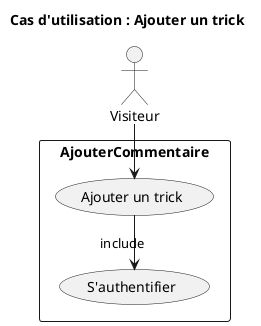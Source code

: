@startuml
title Cas d'utilisation : Ajouter un trick
left to right direction

actor "Visiteur" as vi
rectangle AjouterCommentaire {
    usecase "Ajouter un trick" as UC1
    usecase "S'authentifier" as UC2

    UC1 -left-> UC2 : include
}
vi -left-> UC1

@enduml